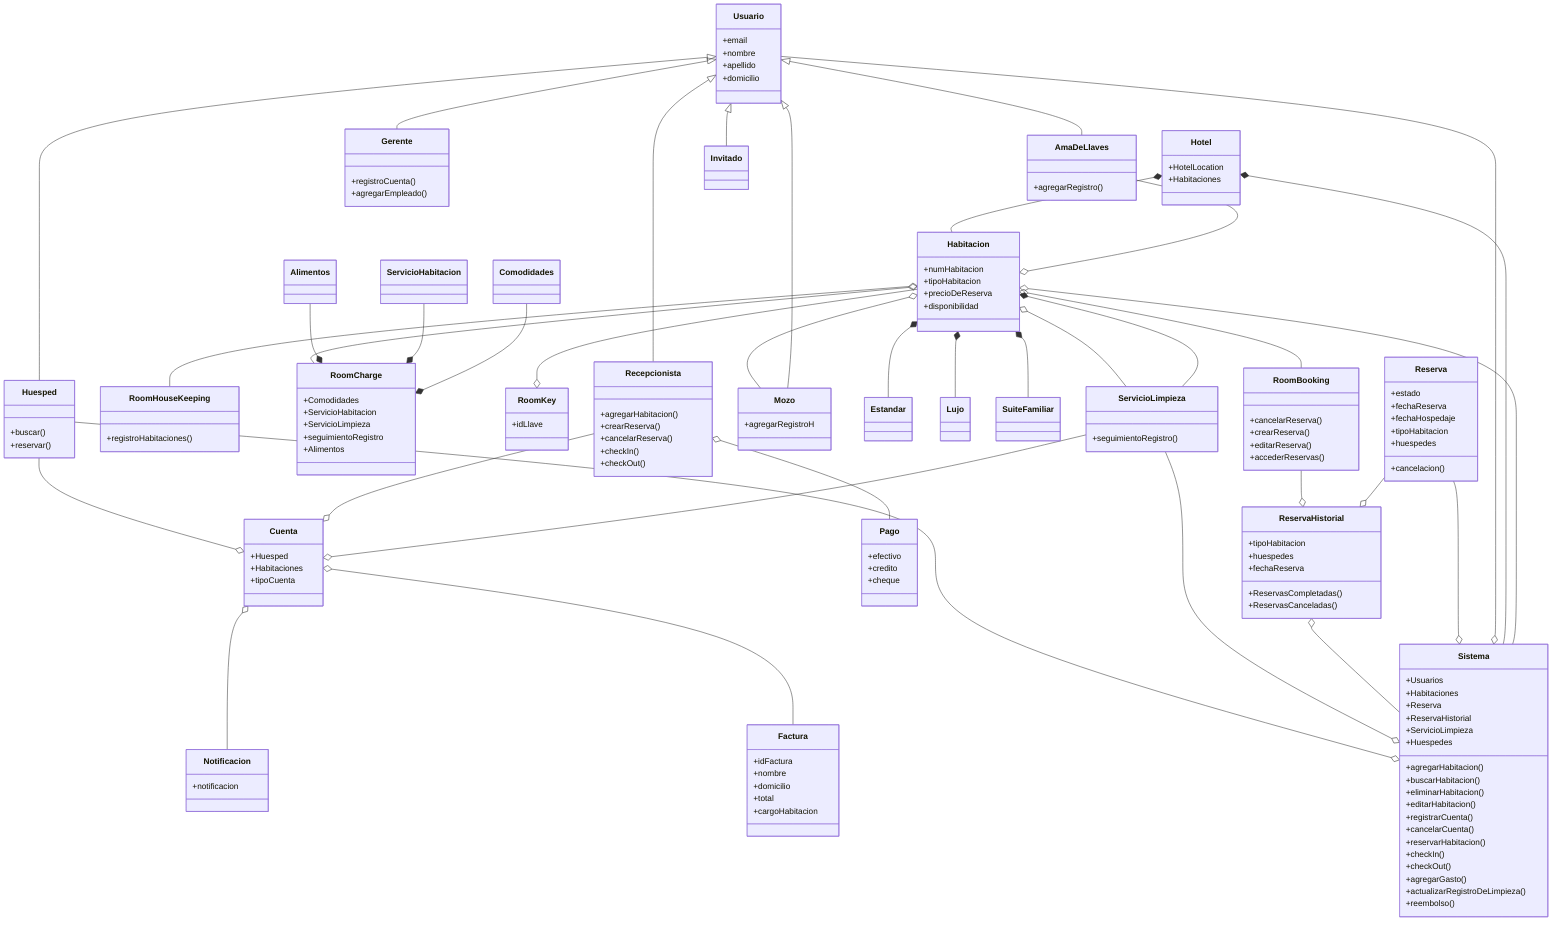 classDiagram

    Hotel *-- Habitacion
    
    class Hotel
    Hotel: +HotelLocation
    Hotel: +Habitaciones



    Habitacion o-- RoomBooking
    Habitacion o-- RoomHouseKeeping
    Habitacion o-- RoomCharge
    Habitacion --o RoomKey
    Habitacion o-- ServicioLimpieza
    Habitacion o-- Mozo
    Habitacion *-- Estandar
    Habitacion *-- Lujo
    Habitacion *-- SuiteFamiliar

    class Habitacion
    Habitacion: +numHabitacion
    Habitacion: +tipoHabitacion
    Habitacion: +precioDeReserva
    Habitacion: +disponibilidad

    Cuenta o-- Notificacion
    Cuenta o-- Factura

    class Cuenta
    Cuenta: +Huesped
    Cuenta: +Habitaciones
    Cuenta: +tipoCuenta

    class Gerente
    Gerente: +registroCuenta()
    Gerente: +agregarEmpleado()

    Huesped --o Cuenta
    Huesped --o Sistema

    class Huesped
    Huesped: +buscar()
    Huesped: +reservar()

    AmaDeLlaves --o Habitacion

    class AmaDeLlaves
    AmaDeLlaves: +agregarRegistro()

    Recepcionista --o Cuenta
    Recepcionista o-- Pago

    class Recepcionista
    Recepcionista: +agregarHabitacion()
    Recepcionista: +crearReserva()
    Recepcionista: +cancelarReserva()
    Recepcionista: +checkIn()
    Recepcionista: +checkOut()

    ServicioLimpieza --o Sistema
    ServicioLimpieza --o Cuenta
    ServicioLimpieza --* Habitacion

    class ServicioLimpieza
    ServicioLimpieza: +seguimientoRegistro()

    class RoomBooking 
    RoomBooking: +cancelarReserva()
    RoomBooking: +crearReserva()
    RoomBooking: +editarReserva()
    RoomBooking: +accederReservas()

    RoomBooking --o ReservaHistorial

    class Notificacion
    Notificacion: +notificacion

    class RoomHouseKeeping
    RoomHouseKeeping: +registroHabitaciones()

    class RoomCharge
    RoomCharge: +Comodidades
    RoomCharge: +ServicioHabitacion
    RoomCharge: +ServicioLimpieza
    RoomCharge: +seguimientoRegistro
    RoomCharge: +Alimentos

    class Factura
    Factura: +idFactura
    Factura: +nombre
    Factura: +domicilio
    Factura: +total
    Factura: +cargoHabitacion

    class RoomKey 
    RoomKey: +idLlave

    class Pago
    Pago: +efectivo
    Pago: +credito
    Pago: +cheque

    ReservaHistorial o--  Sistema

    class ReservaHistorial
    ReservaHistorial: +tipoHabitacion
    ReservaHistorial: +huespedes
    ReservaHistorial: +fechaReserva
    ReservaHistorial: +ReservasCompletadas()
    ReservaHistorial: +ReservasCanceladas()
    
    Reserva --o ReservaHistorial
    Reserva --o Sistema

    class Reserva
    Reserva: +estado
    Reserva: +fechaReserva
    Reserva: +fechaHospedaje
    Reserva: +tipoHabitacion
    Reserva: +huespedes
    Reserva: +cancelacion()

    class Estandar

    class Lujo

    class SuiteFamiliar

    Alimentos --* RoomCharge
    class Alimentos

    ServicioHabitacion --* RoomCharge
    class ServicioHabitacion

    Comodidades --* RoomCharge
    class Comodidades

    class Mozo
    Mozo: +agregarRegistroH

    Usuario <|-- Huesped
    Usuario <|--  AmaDeLlaves
    Usuario <|-- Mozo 
    Usuario <|-- Recepcionista
    Usuario <|-- Invitado
    Usuario <|-- Gerente
    Usuario --o Sistema

    class Usuario
    Usuario: +email
    Usuario: +nombre
    Usuario: +apellido
    Usuario: +domicilio

    Sistema --* Hotel
    Sistema --o Habitacion

    class Sistema
    Sistema: +Usuarios
    Sistema: +Habitaciones
    Sistema: +Reserva
    Sistema: +ReservaHistorial
    Sistema: +ServicioLimpieza
    Sistema: +Huespedes
    Sistema: +agregarHabitacion()
    Sistema: +buscarHabitacion()
    Sistema: +eliminarHabitacion()
    Sistema: +editarHabitacion()
    Sistema: +registrarCuenta()
    Sistema: +cancelarCuenta()
    Sistema: +reservarHabitacion()
    Sistema: +checkIn()
    Sistema: +checkOut()
    Sistema: +agregarGasto()
    Sistema: +actualizarRegistroDeLimpieza()
    Sistema: +reembolso()